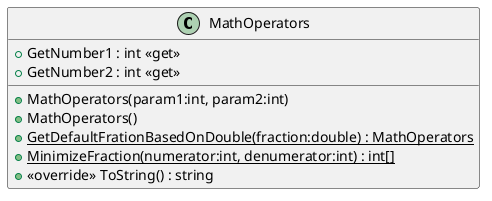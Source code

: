 @startuml
class MathOperators {
    + MathOperators(param1:int, param2:int)
    + MathOperators()
    + GetNumber1 : int <<get>>
    + GetNumber2 : int <<get>>
    + {static} GetDefaultFrationBasedOnDouble(fraction:double) : MathOperators
    + {static} MinimizeFraction(numerator:int, denumerator:int) : int[]
    + <<override>> ToString() : string
}
@enduml
